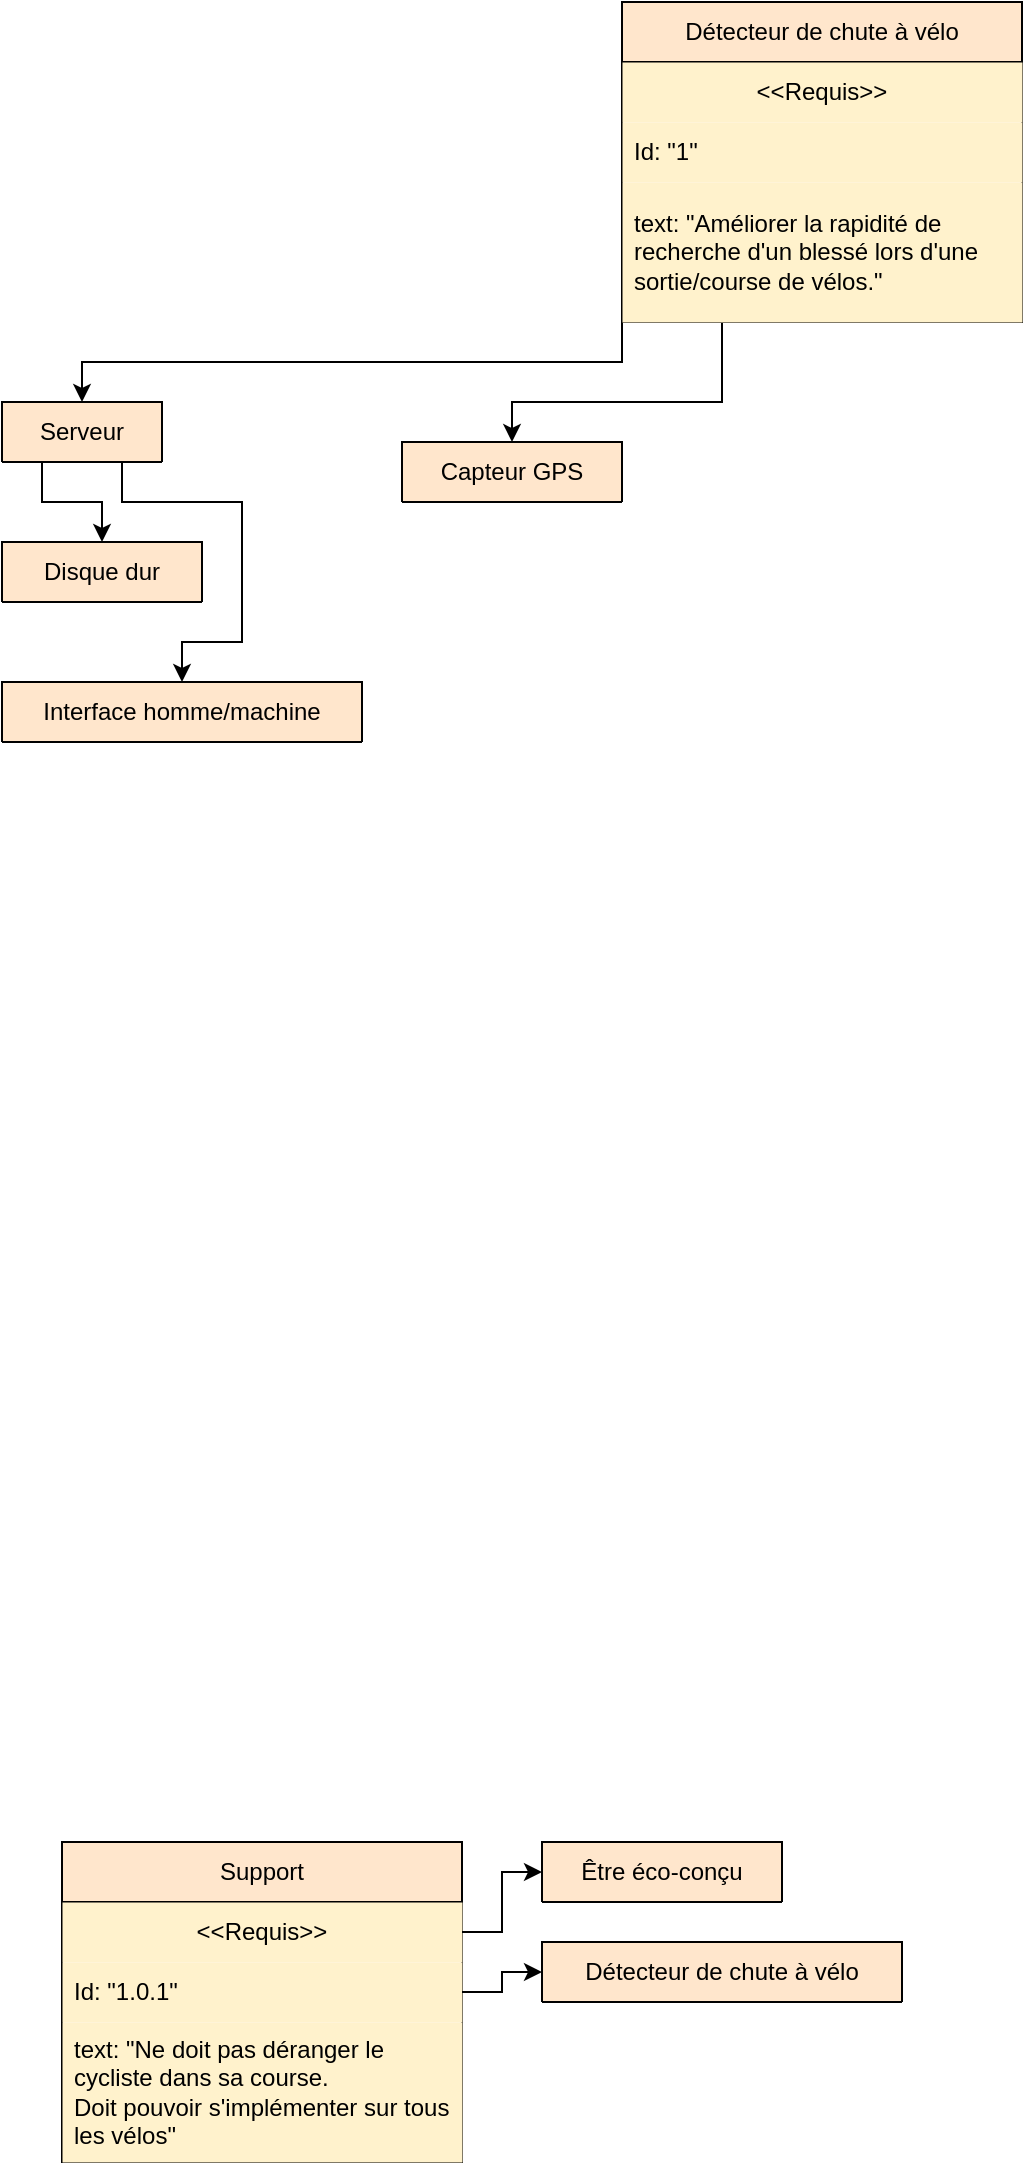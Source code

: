 <mxfile version="20.8.5" type="github"><diagram id="10PIrQ15XCE1AdCwMesi" name="Page-1"><mxGraphModel dx="898" dy="972" grid="1" gridSize="10" guides="1" tooltips="1" connect="1" arrows="1" fold="1" page="1" pageScale="1" pageWidth="827" pageHeight="1169" math="0" shadow="0"><root><mxCell id="0"/><mxCell id="1" parent="0"/><mxCell id="YLUMR1cYHEGW7moaqAbl-72" style="edgeStyle=orthogonalEdgeStyle;rounded=0;orthogonalLoop=1;jettySize=auto;html=1;exitX=0;exitY=1;exitDx=0;exitDy=0;entryX=0.5;entryY=0;entryDx=0;entryDy=0;" edge="1" parent="1" source="YLUMR1cYHEGW7moaqAbl-24" target="YLUMR1cYHEGW7moaqAbl-29"><mxGeometry relative="1" as="geometry"/></mxCell><mxCell id="YLUMR1cYHEGW7moaqAbl-73" style="edgeStyle=orthogonalEdgeStyle;rounded=0;orthogonalLoop=1;jettySize=auto;html=1;exitX=0.25;exitY=1;exitDx=0;exitDy=0;entryX=0.5;entryY=0;entryDx=0;entryDy=0;" edge="1" parent="1" source="YLUMR1cYHEGW7moaqAbl-24" target="YLUMR1cYHEGW7moaqAbl-60"><mxGeometry relative="1" as="geometry"><Array as="points"><mxPoint x="370" y="240"/><mxPoint x="265" y="240"/></Array></mxGeometry></mxCell><mxCell id="YLUMR1cYHEGW7moaqAbl-24" value="Détecteur de chute à vélo" style="swimlane;fontStyle=0;childLayout=stackLayout;horizontal=1;startSize=30;horizontalStack=0;resizeParent=1;resizeParentMax=0;resizeLast=0;collapsible=1;marginBottom=0;whiteSpace=wrap;html=1;strokeWidth=1;fillColor=#ffe6cc;strokeColor=default;" vertex="1" parent="1"><mxGeometry x="320" y="40" width="200" height="160" as="geometry"/></mxCell><mxCell id="YLUMR1cYHEGW7moaqAbl-25" value="&amp;lt;&amp;lt;Requis&amp;gt;&amp;gt;" style="text;strokeColor=none;fillColor=#fff2cc;align=center;verticalAlign=middle;spacingLeft=4;spacingRight=4;overflow=hidden;points=[[0,0.5],[1,0.5]];portConstraint=eastwest;rotatable=0;whiteSpace=wrap;html=1;strokeWidth=0;" vertex="1" parent="YLUMR1cYHEGW7moaqAbl-24"><mxGeometry y="30" width="200" height="30" as="geometry"/></mxCell><mxCell id="YLUMR1cYHEGW7moaqAbl-26" value="Id: &quot;1&quot;" style="text;strokeColor=none;fillColor=#fff2cc;align=left;verticalAlign=middle;spacingLeft=4;spacingRight=4;overflow=hidden;points=[[0,0.5],[1,0.5]];portConstraint=eastwest;rotatable=0;whiteSpace=wrap;html=1;strokeWidth=0;" vertex="1" parent="YLUMR1cYHEGW7moaqAbl-24"><mxGeometry y="60" width="200" height="30" as="geometry"/></mxCell><mxCell id="YLUMR1cYHEGW7moaqAbl-27" value="text: &quot;Améliorer la rapidité de recherche d'un blessé lors d'une sortie/course de vélos.&quot;" style="text;strokeColor=none;fillColor=#fff2cc;align=left;verticalAlign=middle;spacingLeft=4;spacingRight=4;overflow=hidden;points=[[0,0.5],[1,0.5]];portConstraint=eastwest;rotatable=0;whiteSpace=wrap;html=1;strokeWidth=0;" vertex="1" parent="YLUMR1cYHEGW7moaqAbl-24"><mxGeometry y="90" width="200" height="70" as="geometry"/></mxCell><mxCell id="YLUMR1cYHEGW7moaqAbl-42" style="edgeStyle=orthogonalEdgeStyle;rounded=0;orthogonalLoop=1;jettySize=auto;html=1;exitX=0.25;exitY=1;exitDx=0;exitDy=0;entryX=0.5;entryY=0;entryDx=0;entryDy=0;" edge="1" parent="1" source="YLUMR1cYHEGW7moaqAbl-29" target="YLUMR1cYHEGW7moaqAbl-34"><mxGeometry relative="1" as="geometry"/></mxCell><mxCell id="YLUMR1cYHEGW7moaqAbl-59" style="edgeStyle=orthogonalEdgeStyle;rounded=0;orthogonalLoop=1;jettySize=auto;html=1;exitX=0.75;exitY=1;exitDx=0;exitDy=0;entryX=0.5;entryY=0;entryDx=0;entryDy=0;" edge="1" parent="1" source="YLUMR1cYHEGW7moaqAbl-29" target="YLUMR1cYHEGW7moaqAbl-38"><mxGeometry relative="1" as="geometry"><Array as="points"><mxPoint x="70" y="290"/><mxPoint x="130" y="290"/><mxPoint x="130" y="360"/><mxPoint x="100" y="360"/></Array></mxGeometry></mxCell><mxCell id="YLUMR1cYHEGW7moaqAbl-38" value="Interface homme/machine" style="swimlane;fontStyle=0;childLayout=stackLayout;horizontal=1;startSize=30;horizontalStack=0;resizeParent=1;resizeParentMax=0;resizeLast=0;collapsible=1;marginBottom=0;whiteSpace=wrap;html=1;strokeWidth=1;fillColor=#ffe6cc;strokeColor=default;" vertex="1" collapsed="1" parent="1"><mxGeometry x="10" y="380" width="180" height="30" as="geometry"><mxRectangle x="10" y="380" width="200" height="160" as="alternateBounds"/></mxGeometry></mxCell><mxCell id="YLUMR1cYHEGW7moaqAbl-39" value="&amp;lt;&amp;lt;Requis&amp;gt;&amp;gt;" style="text;strokeColor=none;fillColor=#fff2cc;align=center;verticalAlign=middle;spacingLeft=4;spacingRight=4;overflow=hidden;points=[[0,0.5],[1,0.5]];portConstraint=eastwest;rotatable=0;whiteSpace=wrap;html=1;strokeWidth=0;" vertex="1" parent="YLUMR1cYHEGW7moaqAbl-38"><mxGeometry y="30" width="200" height="30" as="geometry"/></mxCell><mxCell id="YLUMR1cYHEGW7moaqAbl-40" value="Id: &quot;1.1.2&quot;" style="text;strokeColor=none;fillColor=#fff2cc;align=left;verticalAlign=middle;spacingLeft=4;spacingRight=4;overflow=hidden;points=[[0,0.5],[1,0.5]];portConstraint=eastwest;rotatable=0;whiteSpace=wrap;html=1;strokeWidth=0;" vertex="1" parent="YLUMR1cYHEGW7moaqAbl-38"><mxGeometry y="60" width="200" height="30" as="geometry"/></mxCell><mxCell id="YLUMR1cYHEGW7moaqAbl-41" value="text: &quot;Doit montrer de manière simple et lisible les données.&quot;" style="text;strokeColor=none;fillColor=#fff2cc;align=left;verticalAlign=middle;spacingLeft=4;spacingRight=4;overflow=hidden;points=[[0,0.5],[1,0.5]];portConstraint=eastwest;rotatable=0;whiteSpace=wrap;html=1;strokeWidth=0;" vertex="1" parent="YLUMR1cYHEGW7moaqAbl-38"><mxGeometry y="90" width="200" height="70" as="geometry"/></mxCell><mxCell id="YLUMR1cYHEGW7moaqAbl-34" value="Disque dur" style="swimlane;fontStyle=0;childLayout=stackLayout;horizontal=1;startSize=30;horizontalStack=0;resizeParent=1;resizeParentMax=0;resizeLast=0;collapsible=1;marginBottom=0;whiteSpace=wrap;html=1;strokeWidth=1;fillColor=#ffe6cc;strokeColor=default;" vertex="1" collapsed="1" parent="1"><mxGeometry x="10" y="310" width="100" height="30" as="geometry"><mxRectangle x="10" y="310" width="200" height="160" as="alternateBounds"/></mxGeometry></mxCell><mxCell id="YLUMR1cYHEGW7moaqAbl-35" value="&amp;lt;&amp;lt;Requis&amp;gt;&amp;gt;" style="text;strokeColor=none;fillColor=#fff2cc;align=center;verticalAlign=middle;spacingLeft=4;spacingRight=4;overflow=hidden;points=[[0,0.5],[1,0.5]];portConstraint=eastwest;rotatable=0;whiteSpace=wrap;html=1;strokeWidth=0;" vertex="1" parent="YLUMR1cYHEGW7moaqAbl-34"><mxGeometry y="30" width="200" height="30" as="geometry"/></mxCell><mxCell id="YLUMR1cYHEGW7moaqAbl-36" value="Id: &quot;1.1.1&quot;" style="text;strokeColor=none;fillColor=#fff2cc;align=left;verticalAlign=middle;spacingLeft=4;spacingRight=4;overflow=hidden;points=[[0,0.5],[1,0.5]];portConstraint=eastwest;rotatable=0;whiteSpace=wrap;html=1;strokeWidth=0;" vertex="1" parent="YLUMR1cYHEGW7moaqAbl-34"><mxGeometry y="60" width="200" height="30" as="geometry"/></mxCell><mxCell id="YLUMR1cYHEGW7moaqAbl-37" value="text: &quot;Doit pouvoir stocker au moins 24h de données sur l'utilisateur.&lt;br&gt;Environ 16Go de stockage.&quot;" style="text;strokeColor=none;fillColor=#fff2cc;align=left;verticalAlign=middle;spacingLeft=4;spacingRight=4;overflow=hidden;points=[[0,0.5],[1,0.5]];portConstraint=eastwest;rotatable=0;whiteSpace=wrap;html=1;strokeWidth=0;" vertex="1" parent="YLUMR1cYHEGW7moaqAbl-34"><mxGeometry y="90" width="200" height="70" as="geometry"/></mxCell><mxCell id="YLUMR1cYHEGW7moaqAbl-29" value="Serveur" style="swimlane;fontStyle=0;childLayout=stackLayout;horizontal=1;startSize=30;horizontalStack=0;resizeParent=1;resizeParentMax=0;resizeLast=0;collapsible=1;marginBottom=0;whiteSpace=wrap;html=1;strokeWidth=1;fillColor=#ffe6cc;strokeColor=default;" vertex="1" collapsed="1" parent="1"><mxGeometry x="10" y="240" width="80" height="30" as="geometry"><mxRectangle x="10" y="240" width="200" height="160" as="alternateBounds"/></mxGeometry></mxCell><mxCell id="YLUMR1cYHEGW7moaqAbl-30" value="&amp;lt;&amp;lt;Requis&amp;gt;&amp;gt;" style="text;strokeColor=none;fillColor=#fff2cc;align=center;verticalAlign=middle;spacingLeft=4;spacingRight=4;overflow=hidden;points=[[0,0.5],[1,0.5]];portConstraint=eastwest;rotatable=0;whiteSpace=wrap;html=1;strokeWidth=0;" vertex="1" parent="YLUMR1cYHEGW7moaqAbl-29"><mxGeometry y="30" width="200" height="30" as="geometry"/></mxCell><mxCell id="YLUMR1cYHEGW7moaqAbl-31" value="Id: &quot;1.1&quot;" style="text;strokeColor=none;fillColor=#fff2cc;align=left;verticalAlign=middle;spacingLeft=4;spacingRight=4;overflow=hidden;points=[[0,0.5],[1,0.5]];portConstraint=eastwest;rotatable=0;whiteSpace=wrap;html=1;strokeWidth=0;" vertex="1" parent="YLUMR1cYHEGW7moaqAbl-29"><mxGeometry y="60" width="200" height="30" as="geometry"/></mxCell><mxCell id="YLUMR1cYHEGW7moaqAbl-32" value="text: &quot;Doit pouvoir stocker et partager des données.&quot;" style="text;strokeColor=none;fillColor=#fff2cc;align=left;verticalAlign=middle;spacingLeft=4;spacingRight=4;overflow=hidden;points=[[0,0.5],[1,0.5]];portConstraint=eastwest;rotatable=0;whiteSpace=wrap;html=1;strokeWidth=0;" vertex="1" parent="YLUMR1cYHEGW7moaqAbl-29"><mxGeometry y="90" width="200" height="70" as="geometry"/></mxCell><mxCell id="YLUMR1cYHEGW7moaqAbl-60" value="Capteur GPS" style="swimlane;fontStyle=0;childLayout=stackLayout;horizontal=1;startSize=30;horizontalStack=0;resizeParent=1;resizeParentMax=0;resizeLast=0;collapsible=1;marginBottom=0;whiteSpace=wrap;html=1;strokeWidth=1;fillColor=#ffe6cc;strokeColor=default;" vertex="1" collapsed="1" parent="1"><mxGeometry x="210" y="260" width="110" height="30" as="geometry"><mxRectangle x="210" y="260" width="200" height="160" as="alternateBounds"/></mxGeometry></mxCell><mxCell id="YLUMR1cYHEGW7moaqAbl-61" value="&amp;lt;&amp;lt;Requis&amp;gt;&amp;gt;" style="text;strokeColor=none;fillColor=#fff2cc;align=center;verticalAlign=middle;spacingLeft=4;spacingRight=4;overflow=hidden;points=[[0,0.5],[1,0.5]];portConstraint=eastwest;rotatable=0;whiteSpace=wrap;html=1;strokeWidth=0;" vertex="1" parent="YLUMR1cYHEGW7moaqAbl-60"><mxGeometry y="30" width="200" height="30" as="geometry"/></mxCell><mxCell id="YLUMR1cYHEGW7moaqAbl-62" value="Id: &quot;1.2&quot;" style="text;strokeColor=none;fillColor=#fff2cc;align=left;verticalAlign=middle;spacingLeft=4;spacingRight=4;overflow=hidden;points=[[0,0.5],[1,0.5]];portConstraint=eastwest;rotatable=0;whiteSpace=wrap;html=1;strokeWidth=0;" vertex="1" parent="YLUMR1cYHEGW7moaqAbl-60"><mxGeometry y="60" width="200" height="30" as="geometry"/></mxCell><mxCell id="YLUMR1cYHEGW7moaqAbl-63" value="text: &quot;Doit pouvoir s'adapter à Arduino et donner les coordonnées exact de l'utilisateur.&quot;&lt;br&gt;Inclu: &quot;1.0.1&quot;" style="text;strokeColor=none;fillColor=#fff2cc;align=left;verticalAlign=middle;spacingLeft=4;spacingRight=4;overflow=hidden;points=[[0,0.5],[1,0.5]];portConstraint=eastwest;rotatable=0;whiteSpace=wrap;html=1;strokeWidth=0;" vertex="1" parent="YLUMR1cYHEGW7moaqAbl-60"><mxGeometry y="90" width="200" height="70" as="geometry"/></mxCell><mxCell id="YLUMR1cYHEGW7moaqAbl-74" value="Support" style="swimlane;fontStyle=0;childLayout=stackLayout;horizontal=1;startSize=30;horizontalStack=0;resizeParent=1;resizeParentMax=0;resizeLast=0;collapsible=1;marginBottom=0;whiteSpace=wrap;html=1;strokeWidth=1;fillColor=#ffe6cc;strokeColor=default;" vertex="1" parent="1"><mxGeometry x="40" y="960" width="200" height="160" as="geometry"><mxRectangle x="210" y="330" width="80" height="30" as="alternateBounds"/></mxGeometry></mxCell><mxCell id="YLUMR1cYHEGW7moaqAbl-75" value="&amp;lt;&amp;lt;Requis&amp;gt;&amp;gt;" style="text;strokeColor=none;fillColor=#fff2cc;align=center;verticalAlign=middle;spacingLeft=4;spacingRight=4;overflow=hidden;points=[[0,0.5],[1,0.5]];portConstraint=eastwest;rotatable=0;whiteSpace=wrap;html=1;strokeWidth=0;" vertex="1" parent="YLUMR1cYHEGW7moaqAbl-74"><mxGeometry y="30" width="200" height="30" as="geometry"/></mxCell><mxCell id="YLUMR1cYHEGW7moaqAbl-76" value="Id: &quot;1.0.1&quot;" style="text;strokeColor=none;fillColor=#fff2cc;align=left;verticalAlign=middle;spacingLeft=4;spacingRight=4;overflow=hidden;points=[[0,0.5],[1,0.5]];portConstraint=eastwest;rotatable=0;whiteSpace=wrap;html=1;strokeWidth=0;" vertex="1" parent="YLUMR1cYHEGW7moaqAbl-74"><mxGeometry y="60" width="200" height="30" as="geometry"/></mxCell><mxCell id="YLUMR1cYHEGW7moaqAbl-77" value="text: &quot;Ne doit pas déranger le cycliste dans sa course.&lt;br&gt;Doit pouvoir s'implémenter sur tous les vélos&quot;" style="text;strokeColor=none;fillColor=#fff2cc;align=left;verticalAlign=middle;spacingLeft=4;spacingRight=4;overflow=hidden;points=[[0,0.5],[1,0.5]];portConstraint=eastwest;rotatable=0;whiteSpace=wrap;html=1;strokeWidth=0;" vertex="1" parent="YLUMR1cYHEGW7moaqAbl-74"><mxGeometry y="90" width="200" height="70" as="geometry"/></mxCell><mxCell id="YLUMR1cYHEGW7moaqAbl-89" value="Détecteur de chute à vélo" style="swimlane;fontStyle=0;childLayout=stackLayout;horizontal=1;startSize=30;horizontalStack=0;resizeParent=1;resizeParentMax=0;resizeLast=0;collapsible=1;marginBottom=0;whiteSpace=wrap;html=1;strokeWidth=1;fillColor=#ffe6cc;strokeColor=default;" vertex="1" collapsed="1" parent="1"><mxGeometry x="280" y="1010" width="180" height="30" as="geometry"><mxRectangle x="280" y="1010" width="200" height="160" as="alternateBounds"/></mxGeometry></mxCell><mxCell id="YLUMR1cYHEGW7moaqAbl-90" value="&amp;lt;&amp;lt;Requis&amp;gt;&amp;gt;" style="text;strokeColor=none;fillColor=#fff2cc;align=center;verticalAlign=middle;spacingLeft=4;spacingRight=4;overflow=hidden;points=[[0,0.5],[1,0.5]];portConstraint=eastwest;rotatable=0;whiteSpace=wrap;html=1;strokeWidth=0;" vertex="1" parent="YLUMR1cYHEGW7moaqAbl-89"><mxGeometry y="30" width="200" height="30" as="geometry"/></mxCell><mxCell id="YLUMR1cYHEGW7moaqAbl-91" value="Id: &quot;1.0.1.2&quot;" style="text;strokeColor=none;fillColor=#fff2cc;align=left;verticalAlign=middle;spacingLeft=4;spacingRight=4;overflow=hidden;points=[[0,0.5],[1,0.5]];portConstraint=eastwest;rotatable=0;whiteSpace=wrap;html=1;strokeWidth=0;" vertex="1" parent="YLUMR1cYHEGW7moaqAbl-89"><mxGeometry y="60" width="200" height="30" as="geometry"/></mxCell><mxCell id="YLUMR1cYHEGW7moaqAbl-92" value="text: &quot;Doit convenir à un maximum de client sous sa forme esthétique.&quot;" style="text;strokeColor=none;fillColor=#fff2cc;align=left;verticalAlign=middle;spacingLeft=4;spacingRight=4;overflow=hidden;points=[[0,0.5],[1,0.5]];portConstraint=eastwest;rotatable=0;whiteSpace=wrap;html=1;strokeWidth=0;" vertex="1" parent="YLUMR1cYHEGW7moaqAbl-89"><mxGeometry y="90" width="200" height="70" as="geometry"/></mxCell><mxCell id="YLUMR1cYHEGW7moaqAbl-83" value="Être éco-conçu" style="swimlane;fontStyle=0;childLayout=stackLayout;horizontal=1;startSize=30;horizontalStack=0;resizeParent=1;resizeParentMax=0;resizeLast=0;collapsible=1;marginBottom=0;whiteSpace=wrap;html=1;strokeWidth=1;fillColor=#ffe6cc;strokeColor=default;" vertex="1" collapsed="1" parent="1"><mxGeometry x="280" y="960" width="120" height="30" as="geometry"><mxRectangle x="280" y="960" width="200" height="160" as="alternateBounds"/></mxGeometry></mxCell><mxCell id="YLUMR1cYHEGW7moaqAbl-84" value="&amp;lt;&amp;lt;Requis&amp;gt;&amp;gt;" style="text;strokeColor=none;fillColor=#fff2cc;align=center;verticalAlign=middle;spacingLeft=4;spacingRight=4;overflow=hidden;points=[[0,0.5],[1,0.5]];portConstraint=eastwest;rotatable=0;whiteSpace=wrap;html=1;strokeWidth=0;" vertex="1" parent="YLUMR1cYHEGW7moaqAbl-83"><mxGeometry y="30" width="200" height="30" as="geometry"/></mxCell><mxCell id="YLUMR1cYHEGW7moaqAbl-85" value="Id: &quot;1.0.1.1&quot;" style="text;strokeColor=none;fillColor=#fff2cc;align=left;verticalAlign=middle;spacingLeft=4;spacingRight=4;overflow=hidden;points=[[0,0.5],[1,0.5]];portConstraint=eastwest;rotatable=0;whiteSpace=wrap;html=1;strokeWidth=0;" vertex="1" parent="YLUMR1cYHEGW7moaqAbl-83"><mxGeometry y="60" width="200" height="30" as="geometry"/></mxCell><mxCell id="YLUMR1cYHEGW7moaqAbl-86" value="text: &quot;Doit être résistant avec un minimum de matière.&lt;br&gt;Doit être recyclable&quot;" style="text;strokeColor=none;fillColor=#fff2cc;align=left;verticalAlign=middle;spacingLeft=4;spacingRight=4;overflow=hidden;points=[[0,0.5],[1,0.5]];portConstraint=eastwest;rotatable=0;whiteSpace=wrap;html=1;strokeWidth=0;" vertex="1" parent="YLUMR1cYHEGW7moaqAbl-83"><mxGeometry y="90" width="200" height="70" as="geometry"/></mxCell><mxCell id="YLUMR1cYHEGW7moaqAbl-93" style="edgeStyle=orthogonalEdgeStyle;rounded=0;orthogonalLoop=1;jettySize=auto;html=1;exitX=1;exitY=0.5;exitDx=0;exitDy=0;entryX=0;entryY=0.5;entryDx=0;entryDy=0;" edge="1" parent="1" source="YLUMR1cYHEGW7moaqAbl-75" target="YLUMR1cYHEGW7moaqAbl-83"><mxGeometry relative="1" as="geometry"/></mxCell><mxCell id="YLUMR1cYHEGW7moaqAbl-94" style="edgeStyle=orthogonalEdgeStyle;rounded=0;orthogonalLoop=1;jettySize=auto;html=1;exitX=1;exitY=0.5;exitDx=0;exitDy=0;entryX=0;entryY=0.5;entryDx=0;entryDy=0;" edge="1" parent="1" source="YLUMR1cYHEGW7moaqAbl-76" target="YLUMR1cYHEGW7moaqAbl-89"><mxGeometry relative="1" as="geometry"/></mxCell></root></mxGraphModel></diagram></mxfile>